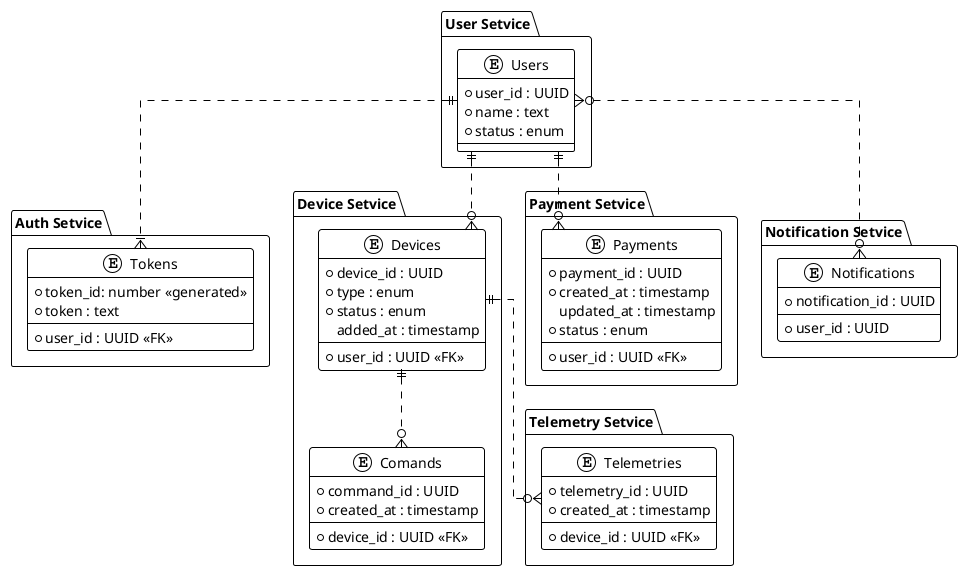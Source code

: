 @startuml ER
!theme plain
skinparam linetype ortho

package auth as "Auth Setvice" {
	entity "Tokens" as tokens {
		*token_id: number <<generated>>
		*token : text
		--
		*user_id : UUID <<FK>>
	}
}

package user as "User Setvice" {
	entity "Users" as users {
	  *user_id : UUID
	  *name : text
	  *status : enum
	}
}

package device as "Device Setvice" {
	entity "Devices" as devices {
		*device_id : UUID
		*type : enum
		*status : enum
		added_at : timestamp
		--
		*user_id : UUID <<FK>>
	}
	entity "Comands" as commands {
		*command_id : UUID
		*created_at : timestamp
		--
		*device_id : UUID <<FK>>
	}
}

package telemetry as "Telemetry Setvice" {
	entity "Telemetries" as telementies {
		*telemetry_id : UUID
		*created_at : timestamp
		--
		*device_id : UUID <<FK>>
	}
}

package payment as "Payment Setvice" {
	entity "Payments" as payments {
		*payment_id : UUID
		*created_at : timestamp
		updated_at : timestamp
		*status : enum
		--
		*user_id : UUID <<FK>>
	}
}

package notification as "Notification Setvice" {
	entity "Notifications" as notifications {
		*notification_id : UUID
		--
		*user_id : UUID
	}
}

users ||..|{ tokens
users ||..o{ devices
users ||..o{ payments
users }o..o{ notifications
devices ||..o{ commands
devices ||..o{ telementies
@enduml